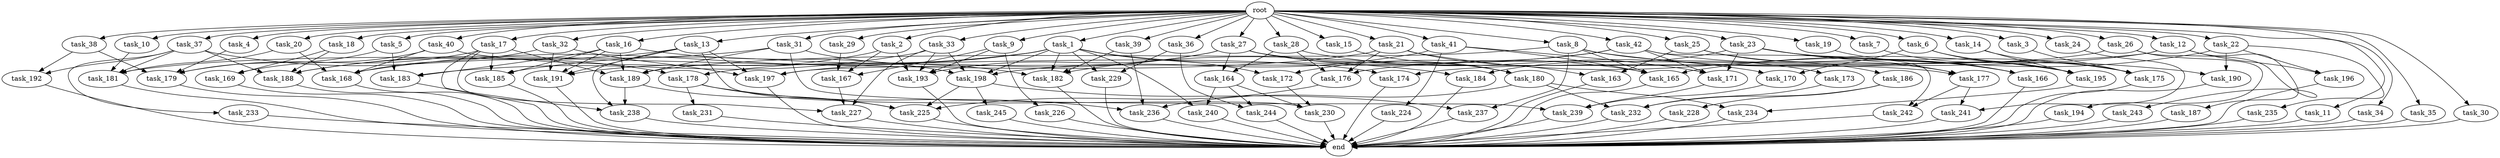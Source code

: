 digraph G {
  task_189 [size="1108101562.368000"];
  task_171 [size="944892805.120000"];
  task_32 [size="1.024000"];
  task_191 [size="1194000908.288000"];
  task_181 [size="2946347565.056000"];
  task_27 [size="1.024000"];
  task_4 [size="1.024000"];
  task_2 [size="1.024000"];
  task_13 [size="1.024000"];
  task_224 [size="695784701.952000"];
  task_186 [size="858993459.200000"];
  task_41 [size="1.024000"];
  task_177 [size="1443109011.456000"];
  task_168 [size="1906965479.424000"];
  task_228 [size="34359738.368000"];
  task_245 [size="77309411.328000"];
  task_6 [size="1.024000"];
  task_9 [size="1.024000"];
  task_20 [size="1.024000"];
  task_175 [size="1073741824.000000"];
  task_179 [size="1580547964.928000"];
  task_241 [size="352187318.272000"];
  task_188 [size="1408749273.088000"];
  task_164 [size="627065225.216000"];
  task_231 [size="34359738.368000"];
  task_183 [size="206158430.208000"];
  task_31 [size="1.024000"];
  task_14 [size="1.024000"];
  task_230 [size="1331439861.760000"];
  task_16 [size="1.024000"];
  task_185 [size="1855425871.872000"];
  task_243 [size="34359738.368000"];
  task_40 [size="1.024000"];
  task_170 [size="386547056.640000"];
  task_15 [size="1.024000"];
  task_10 [size="1.024000"];
  task_173 [size="34359738.368000"];
  task_29 [size="1.024000"];
  task_240 [size="1073741824.000000"];
  task_235 [size="77309411.328000"];
  task_190 [size="111669149.696000"];
  task_237 [size="111669149.696000"];
  task_26 [size="1.024000"];
  task_25 [size="1.024000"];
  end [size="0.000000"];
  task_227 [size="1589137899.520000"];
  task_169 [size="352187318.272000"];
  task_7 [size="1.024000"];
  task_239 [size="910533066.752000"];
  task_180 [size="687194767.360000"];
  task_18 [size="1.024000"];
  task_12 [size="1.024000"];
  task_36 [size="1.024000"];
  task_33 [size="1.024000"];
  task_182 [size="1228360646.656000"];
  task_197 [size="1262720385.024000"];
  task_242 [size="352187318.272000"];
  task_24 [size="1.024000"];
  task_229 [size="936302870.528000"];
  task_236 [size="188978561.024000"];
  task_167 [size="1829656068.096000"];
  task_184 [size="893353197.568000"];
  task_174 [size="214748364.800000"];
  task_21 [size="1.024000"];
  task_37 [size="1.024000"];
  task_244 [size="292057776.128000"];
  task_196 [size="154618822.656000"];
  task_187 [size="77309411.328000"];
  task_23 [size="1.024000"];
  task_176 [size="970662608.896000"];
  root [size="0.000000"];
  task_5 [size="1.024000"];
  task_195 [size="1786706395.136000"];
  task_193 [size="1864015806.464000"];
  task_11 [size="1.024000"];
  task_194 [size="34359738.368000"];
  task_234 [size="773094113.280000"];
  task_3 [size="1.024000"];
  task_166 [size="798863917.056000"];
  task_19 [size="1.024000"];
  task_225 [size="1666447310.848000"];
  task_39 [size="1.024000"];
  task_232 [size="807453851.648000"];
  task_22 [size="1.024000"];
  task_28 [size="1.024000"];
  task_165 [size="1357209665.536000"];
  task_34 [size="1.024000"];
  task_233 [size="695784701.952000"];
  task_226 [size="858993459.200000"];
  task_17 [size="1.024000"];
  task_198 [size="1726576852.992000"];
  task_192 [size="833223655.424000"];
  task_178 [size="1554778161.152000"];
  task_1 [size="1.024000"];
  task_42 [size="1.024000"];
  task_172 [size="1073741824.000000"];
  task_35 [size="1.024000"];
  task_163 [size="1717986918.400000"];
  task_30 [size="1.024000"];
  task_38 [size="1.024000"];
  task_238 [size="2138893713.408000"];
  task_8 [size="1.024000"];

  task_189 -> task_238 [size="838860800.000000"];
  task_189 -> task_225 [size="838860800.000000"];
  task_171 -> task_239 [size="134217728.000000"];
  task_32 -> task_168 [size="209715200.000000"];
  task_32 -> task_197 [size="209715200.000000"];
  task_32 -> task_191 [size="209715200.000000"];
  task_191 -> end [size="1.000000"];
  task_181 -> end [size="1.000000"];
  task_27 -> task_197 [size="536870912.000000"];
  task_27 -> task_164 [size="536870912.000000"];
  task_27 -> task_193 [size="536870912.000000"];
  task_27 -> task_180 [size="536870912.000000"];
  task_27 -> task_177 [size="536870912.000000"];
  task_27 -> task_165 [size="536870912.000000"];
  task_4 -> task_179 [size="536870912.000000"];
  task_2 -> task_167 [size="411041792.000000"];
  task_2 -> task_193 [size="411041792.000000"];
  task_2 -> task_191 [size="411041792.000000"];
  task_13 -> task_230 [size="411041792.000000"];
  task_13 -> task_238 [size="411041792.000000"];
  task_13 -> task_197 [size="411041792.000000"];
  task_13 -> task_188 [size="411041792.000000"];
  task_13 -> task_191 [size="411041792.000000"];
  task_224 -> end [size="1.000000"];
  task_186 -> task_232 [size="33554432.000000"];
  task_186 -> task_228 [size="33554432.000000"];
  task_41 -> task_224 [size="679477248.000000"];
  task_41 -> task_198 [size="679477248.000000"];
  task_41 -> task_165 [size="679477248.000000"];
  task_41 -> task_171 [size="679477248.000000"];
  task_177 -> task_242 [size="134217728.000000"];
  task_177 -> task_241 [size="134217728.000000"];
  task_168 -> end [size="1.000000"];
  task_228 -> end [size="1.000000"];
  task_245 -> end [size="1.000000"];
  task_6 -> task_175 [size="301989888.000000"];
  task_6 -> task_195 [size="301989888.000000"];
  task_6 -> task_170 [size="301989888.000000"];
  task_9 -> task_167 [size="838860800.000000"];
  task_9 -> task_193 [size="838860800.000000"];
  task_9 -> task_226 [size="838860800.000000"];
  task_20 -> task_168 [size="679477248.000000"];
  task_20 -> task_181 [size="679477248.000000"];
  task_175 -> end [size="1.000000"];
  task_179 -> end [size="1.000000"];
  task_241 -> end [size="1.000000"];
  task_188 -> end [size="1.000000"];
  task_164 -> task_230 [size="209715200.000000"];
  task_164 -> task_240 [size="209715200.000000"];
  task_164 -> task_244 [size="209715200.000000"];
  task_231 -> end [size="1.000000"];
  task_183 -> end [size="1.000000"];
  task_31 -> task_189 [size="75497472.000000"];
  task_31 -> task_182 [size="75497472.000000"];
  task_31 -> task_188 [size="75497472.000000"];
  task_31 -> task_239 [size="75497472.000000"];
  task_14 -> task_175 [size="301989888.000000"];
  task_14 -> task_195 [size="301989888.000000"];
  task_230 -> end [size="1.000000"];
  task_16 -> task_191 [size="134217728.000000"];
  task_16 -> task_189 [size="134217728.000000"];
  task_16 -> task_185 [size="134217728.000000"];
  task_16 -> task_198 [size="134217728.000000"];
  task_16 -> task_183 [size="134217728.000000"];
  task_185 -> end [size="1.000000"];
  task_243 -> end [size="1.000000"];
  task_40 -> task_169 [size="134217728.000000"];
  task_40 -> task_168 [size="134217728.000000"];
  task_40 -> task_174 [size="134217728.000000"];
  task_170 -> task_239 [size="679477248.000000"];
  task_15 -> task_180 [size="134217728.000000"];
  task_10 -> task_181 [size="679477248.000000"];
  task_173 -> task_232 [size="679477248.000000"];
  task_29 -> task_167 [size="536870912.000000"];
  task_240 -> end [size="1.000000"];
  task_235 -> end [size="1.000000"];
  task_190 -> end [size="1.000000"];
  task_237 -> end [size="1.000000"];
  task_26 -> task_194 [size="33554432.000000"];
  task_26 -> task_243 [size="33554432.000000"];
  task_26 -> task_176 [size="33554432.000000"];
  task_25 -> task_163 [size="838860800.000000"];
  task_25 -> task_186 [size="838860800.000000"];
  task_25 -> task_177 [size="838860800.000000"];
  task_227 -> end [size="1.000000"];
  task_169 -> end [size="1.000000"];
  task_7 -> task_195 [size="301989888.000000"];
  task_239 -> end [size="1.000000"];
  task_180 -> task_232 [size="75497472.000000"];
  task_180 -> task_234 [size="75497472.000000"];
  task_180 -> task_236 [size="75497472.000000"];
  task_18 -> task_169 [size="209715200.000000"];
  task_18 -> task_188 [size="209715200.000000"];
  task_12 -> task_187 [size="75497472.000000"];
  task_12 -> task_197 [size="75497472.000000"];
  task_12 -> task_174 [size="75497472.000000"];
  task_12 -> task_196 [size="75497472.000000"];
  task_36 -> task_244 [size="75497472.000000"];
  task_36 -> task_229 [size="75497472.000000"];
  task_33 -> task_227 [size="33554432.000000"];
  task_33 -> task_183 [size="33554432.000000"];
  task_33 -> task_193 [size="33554432.000000"];
  task_33 -> task_198 [size="33554432.000000"];
  task_182 -> end [size="1.000000"];
  task_197 -> end [size="1.000000"];
  task_242 -> end [size="1.000000"];
  task_24 -> task_241 [size="209715200.000000"];
  task_229 -> end [size="1.000000"];
  task_236 -> end [size="1.000000"];
  task_167 -> task_227 [size="679477248.000000"];
  task_184 -> end [size="1.000000"];
  task_174 -> end [size="1.000000"];
  task_21 -> task_195 [size="838860800.000000"];
  task_21 -> task_163 [size="838860800.000000"];
  task_21 -> task_176 [size="838860800.000000"];
  task_21 -> task_181 [size="838860800.000000"];
  task_37 -> task_192 [size="679477248.000000"];
  task_37 -> task_233 [size="679477248.000000"];
  task_37 -> task_181 [size="679477248.000000"];
  task_37 -> task_188 [size="679477248.000000"];
  task_37 -> task_178 [size="679477248.000000"];
  task_244 -> end [size="1.000000"];
  task_196 -> end [size="1.000000"];
  task_187 -> end [size="1.000000"];
  task_23 -> task_175 [size="33554432.000000"];
  task_23 -> task_184 [size="33554432.000000"];
  task_23 -> task_166 [size="33554432.000000"];
  task_23 -> task_171 [size="33554432.000000"];
  task_23 -> task_177 [size="33554432.000000"];
  task_176 -> task_225 [size="679477248.000000"];
  root -> task_12 [size="1.000000"];
  root -> task_36 [size="1.000000"];
  root -> task_16 [size="1.000000"];
  root -> task_9 [size="1.000000"];
  root -> task_39 [size="1.000000"];
  root -> task_11 [size="1.000000"];
  root -> task_22 [size="1.000000"];
  root -> task_7 [size="1.000000"];
  root -> task_33 [size="1.000000"];
  root -> task_28 [size="1.000000"];
  root -> task_4 [size="1.000000"];
  root -> task_34 [size="1.000000"];
  root -> task_2 [size="1.000000"];
  root -> task_15 [size="1.000000"];
  root -> task_10 [size="1.000000"];
  root -> task_29 [size="1.000000"];
  root -> task_21 [size="1.000000"];
  root -> task_17 [size="1.000000"];
  root -> task_18 [size="1.000000"];
  root -> task_41 [size="1.000000"];
  root -> task_20 [size="1.000000"];
  root -> task_23 [size="1.000000"];
  root -> task_42 [size="1.000000"];
  root -> task_6 [size="1.000000"];
  root -> task_32 [size="1.000000"];
  root -> task_5 [size="1.000000"];
  root -> task_37 [size="1.000000"];
  root -> task_26 [size="1.000000"];
  root -> task_25 [size="1.000000"];
  root -> task_31 [size="1.000000"];
  root -> task_35 [size="1.000000"];
  root -> task_13 [size="1.000000"];
  root -> task_30 [size="1.000000"];
  root -> task_19 [size="1.000000"];
  root -> task_1 [size="1.000000"];
  root -> task_40 [size="1.000000"];
  root -> task_38 [size="1.000000"];
  root -> task_24 [size="1.000000"];
  root -> task_3 [size="1.000000"];
  root -> task_8 [size="1.000000"];
  root -> task_27 [size="1.000000"];
  root -> task_14 [size="1.000000"];
  task_5 -> task_183 [size="33554432.000000"];
  task_5 -> task_179 [size="33554432.000000"];
  task_195 -> task_234 [size="679477248.000000"];
  task_193 -> end [size="1.000000"];
  task_11 -> end [size="1.000000"];
  task_194 -> end [size="1.000000"];
  task_234 -> end [size="1.000000"];
  task_3 -> task_175 [size="411041792.000000"];
  task_166 -> end [size="1.000000"];
  task_19 -> task_166 [size="536870912.000000"];
  task_225 -> end [size="1.000000"];
  task_39 -> task_182 [size="75497472.000000"];
  task_39 -> task_236 [size="75497472.000000"];
  task_232 -> end [size="1.000000"];
  task_22 -> task_190 [size="75497472.000000"];
  task_22 -> task_235 [size="75497472.000000"];
  task_22 -> task_165 [size="75497472.000000"];
  task_22 -> task_196 [size="75497472.000000"];
  task_28 -> task_176 [size="75497472.000000"];
  task_28 -> task_164 [size="75497472.000000"];
  task_28 -> task_170 [size="75497472.000000"];
  task_165 -> end [size="1.000000"];
  task_34 -> end [size="1.000000"];
  task_233 -> end [size="1.000000"];
  task_226 -> end [size="1.000000"];
  task_17 -> task_227 [size="838860800.000000"];
  task_17 -> task_189 [size="838860800.000000"];
  task_17 -> task_185 [size="838860800.000000"];
  task_17 -> task_238 [size="838860800.000000"];
  task_17 -> task_179 [size="838860800.000000"];
  task_198 -> task_245 [size="75497472.000000"];
  task_198 -> task_237 [size="75497472.000000"];
  task_198 -> task_225 [size="75497472.000000"];
  task_192 -> end [size="1.000000"];
  task_178 -> task_231 [size="33554432.000000"];
  task_178 -> task_225 [size="33554432.000000"];
  task_178 -> task_236 [size="33554432.000000"];
  task_1 -> task_240 [size="838860800.000000"];
  task_1 -> task_185 [size="838860800.000000"];
  task_1 -> task_182 [size="838860800.000000"];
  task_1 -> task_198 [size="838860800.000000"];
  task_1 -> task_184 [size="838860800.000000"];
  task_1 -> task_168 [size="838860800.000000"];
  task_1 -> task_172 [size="838860800.000000"];
  task_1 -> task_229 [size="838860800.000000"];
  task_1 -> task_178 [size="838860800.000000"];
  task_42 -> task_242 [size="209715200.000000"];
  task_42 -> task_182 [size="209715200.000000"];
  task_42 -> task_166 [size="209715200.000000"];
  task_42 -> task_171 [size="209715200.000000"];
  task_42 -> task_172 [size="209715200.000000"];
  task_172 -> task_230 [size="679477248.000000"];
  task_35 -> end [size="1.000000"];
  task_163 -> end [size="1.000000"];
  task_30 -> end [size="1.000000"];
  task_38 -> task_192 [size="134217728.000000"];
  task_38 -> task_179 [size="134217728.000000"];
  task_238 -> end [size="1.000000"];
  task_8 -> task_189 [size="33554432.000000"];
  task_8 -> task_237 [size="33554432.000000"];
  task_8 -> task_165 [size="33554432.000000"];
  task_8 -> task_173 [size="33554432.000000"];
  task_8 -> task_190 [size="33554432.000000"];
}
